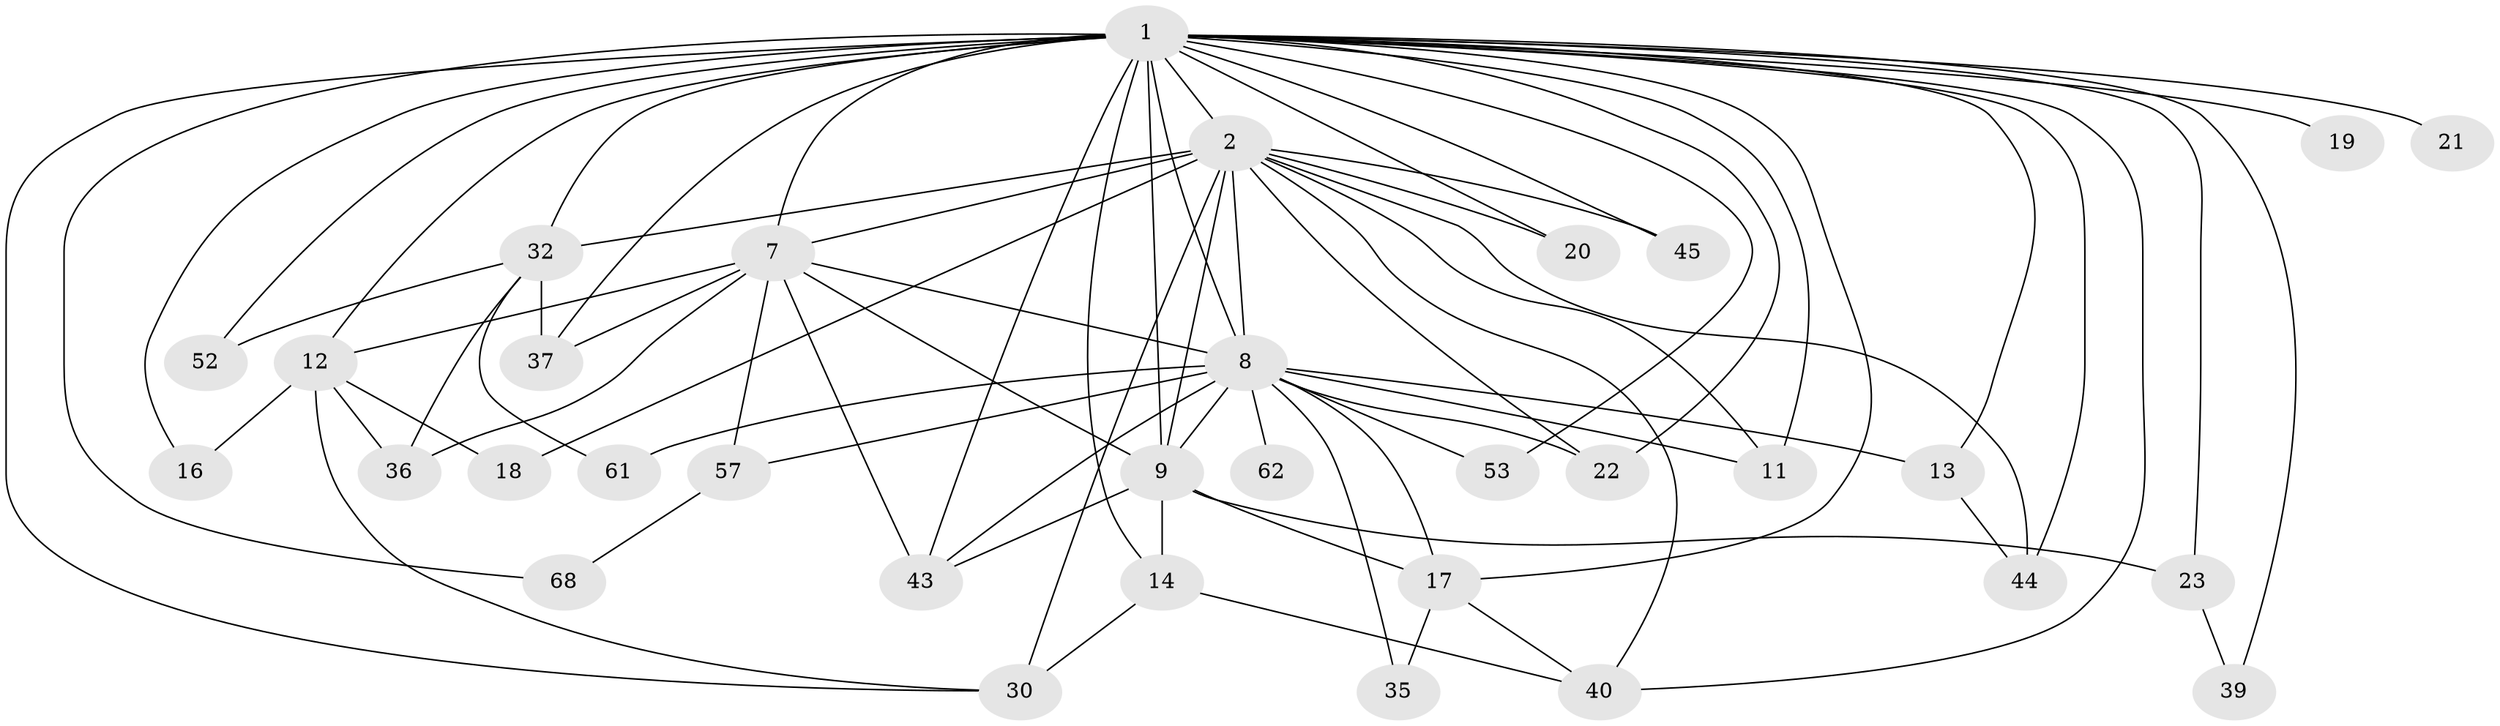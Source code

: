 // original degree distribution, {16: 0.03614457831325301, 15: 0.024096385542168676, 22: 0.012048192771084338, 20: 0.03614457831325301, 26: 0.012048192771084338, 4: 0.10843373493975904, 6: 0.024096385542168676, 3: 0.18072289156626506, 5: 0.03614457831325301, 2: 0.5301204819277109}
// Generated by graph-tools (version 1.1) at 2025/17/03/04/25 18:17:25]
// undirected, 33 vertices, 75 edges
graph export_dot {
graph [start="1"]
  node [color=gray90,style=filled];
  1 [super="+3+65"];
  2 [super="+83+25+5"];
  7;
  8 [super="+28+81+51+67+58+10+24"];
  9 [super="+26+29"];
  11 [super="+33"];
  12;
  13;
  14;
  16;
  17;
  18;
  19;
  20;
  21;
  22 [super="+48"];
  23;
  30 [super="+76+82"];
  32 [super="+60"];
  35;
  36 [super="+72"];
  37 [super="+55"];
  39;
  40 [super="+69+54"];
  43 [super="+50"];
  44 [super="+59"];
  45;
  52;
  53;
  57;
  61;
  62;
  68;
  1 -- 2 [weight=13];
  1 -- 7 [weight=4];
  1 -- 8 [weight=13];
  1 -- 9 [weight=5];
  1 -- 19 [weight=2];
  1 -- 23;
  1 -- 43;
  1 -- 52;
  1 -- 11 [weight=3];
  1 -- 12;
  1 -- 13;
  1 -- 14;
  1 -- 16;
  1 -- 17;
  1 -- 20;
  1 -- 21 [weight=2];
  1 -- 22 [weight=2];
  1 -- 30;
  1 -- 37 [weight=2];
  1 -- 39;
  1 -- 40;
  1 -- 44;
  1 -- 45;
  1 -- 53;
  1 -- 68;
  1 -- 32;
  2 -- 7 [weight=3];
  2 -- 8 [weight=8];
  2 -- 9 [weight=3];
  2 -- 11;
  2 -- 18;
  2 -- 30 [weight=2];
  2 -- 45 [weight=2];
  2 -- 20;
  2 -- 32 [weight=2];
  2 -- 40;
  2 -- 44;
  2 -- 22;
  7 -- 8 [weight=2];
  7 -- 9;
  7 -- 12;
  7 -- 36;
  7 -- 37;
  7 -- 43;
  7 -- 57;
  8 -- 9 [weight=5];
  8 -- 13;
  8 -- 17;
  8 -- 22 [weight=2];
  8 -- 35;
  8 -- 61;
  8 -- 11;
  8 -- 43;
  8 -- 53;
  8 -- 57;
  8 -- 62;
  9 -- 14 [weight=2];
  9 -- 17 [weight=2];
  9 -- 23;
  9 -- 43;
  12 -- 16;
  12 -- 18;
  12 -- 30;
  12 -- 36;
  13 -- 44;
  14 -- 30;
  14 -- 40;
  17 -- 35;
  17 -- 40;
  23 -- 39;
  32 -- 52;
  32 -- 36;
  32 -- 37;
  32 -- 61;
  57 -- 68;
}
